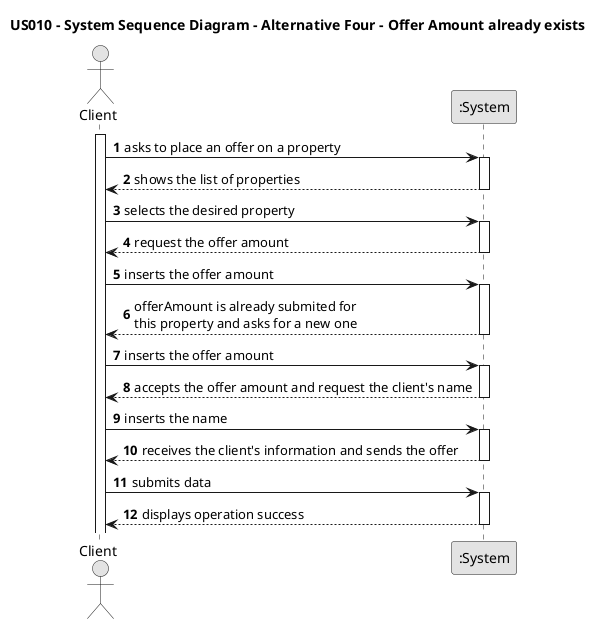 @startuml

skinparam monochrome true
skinparam packageStyle rectangle
skinparam shadowing false

title US010 - System Sequence Diagram - Alternative Four - Offer Amount already exists

autonumber

actor "Client" as Client
participant ":System" as System

activate Client

Client -> System : asks to place an offer on a property
activate System

System --> Client : shows the list of properties
deactivate System

Client -> System : selects the desired property
activate System

System --> Client : request the offer amount
deactivate System

Client -> System: inserts the offer amount
activate System

System --> Client : offerAmount is already submited for \nthis property and asks for a new one
deactivate System

Client -> System : inserts the offer amount
activate System

System --> Client: accepts the offer amount and request the client's name
deactivate System

Client -> System : inserts the name
activate System

System --> Client : receives the client's information and sends the offer
deactivate System

Client -> System : submits data
activate System

System --> Client : displays operation success
deactivate System
@enduml